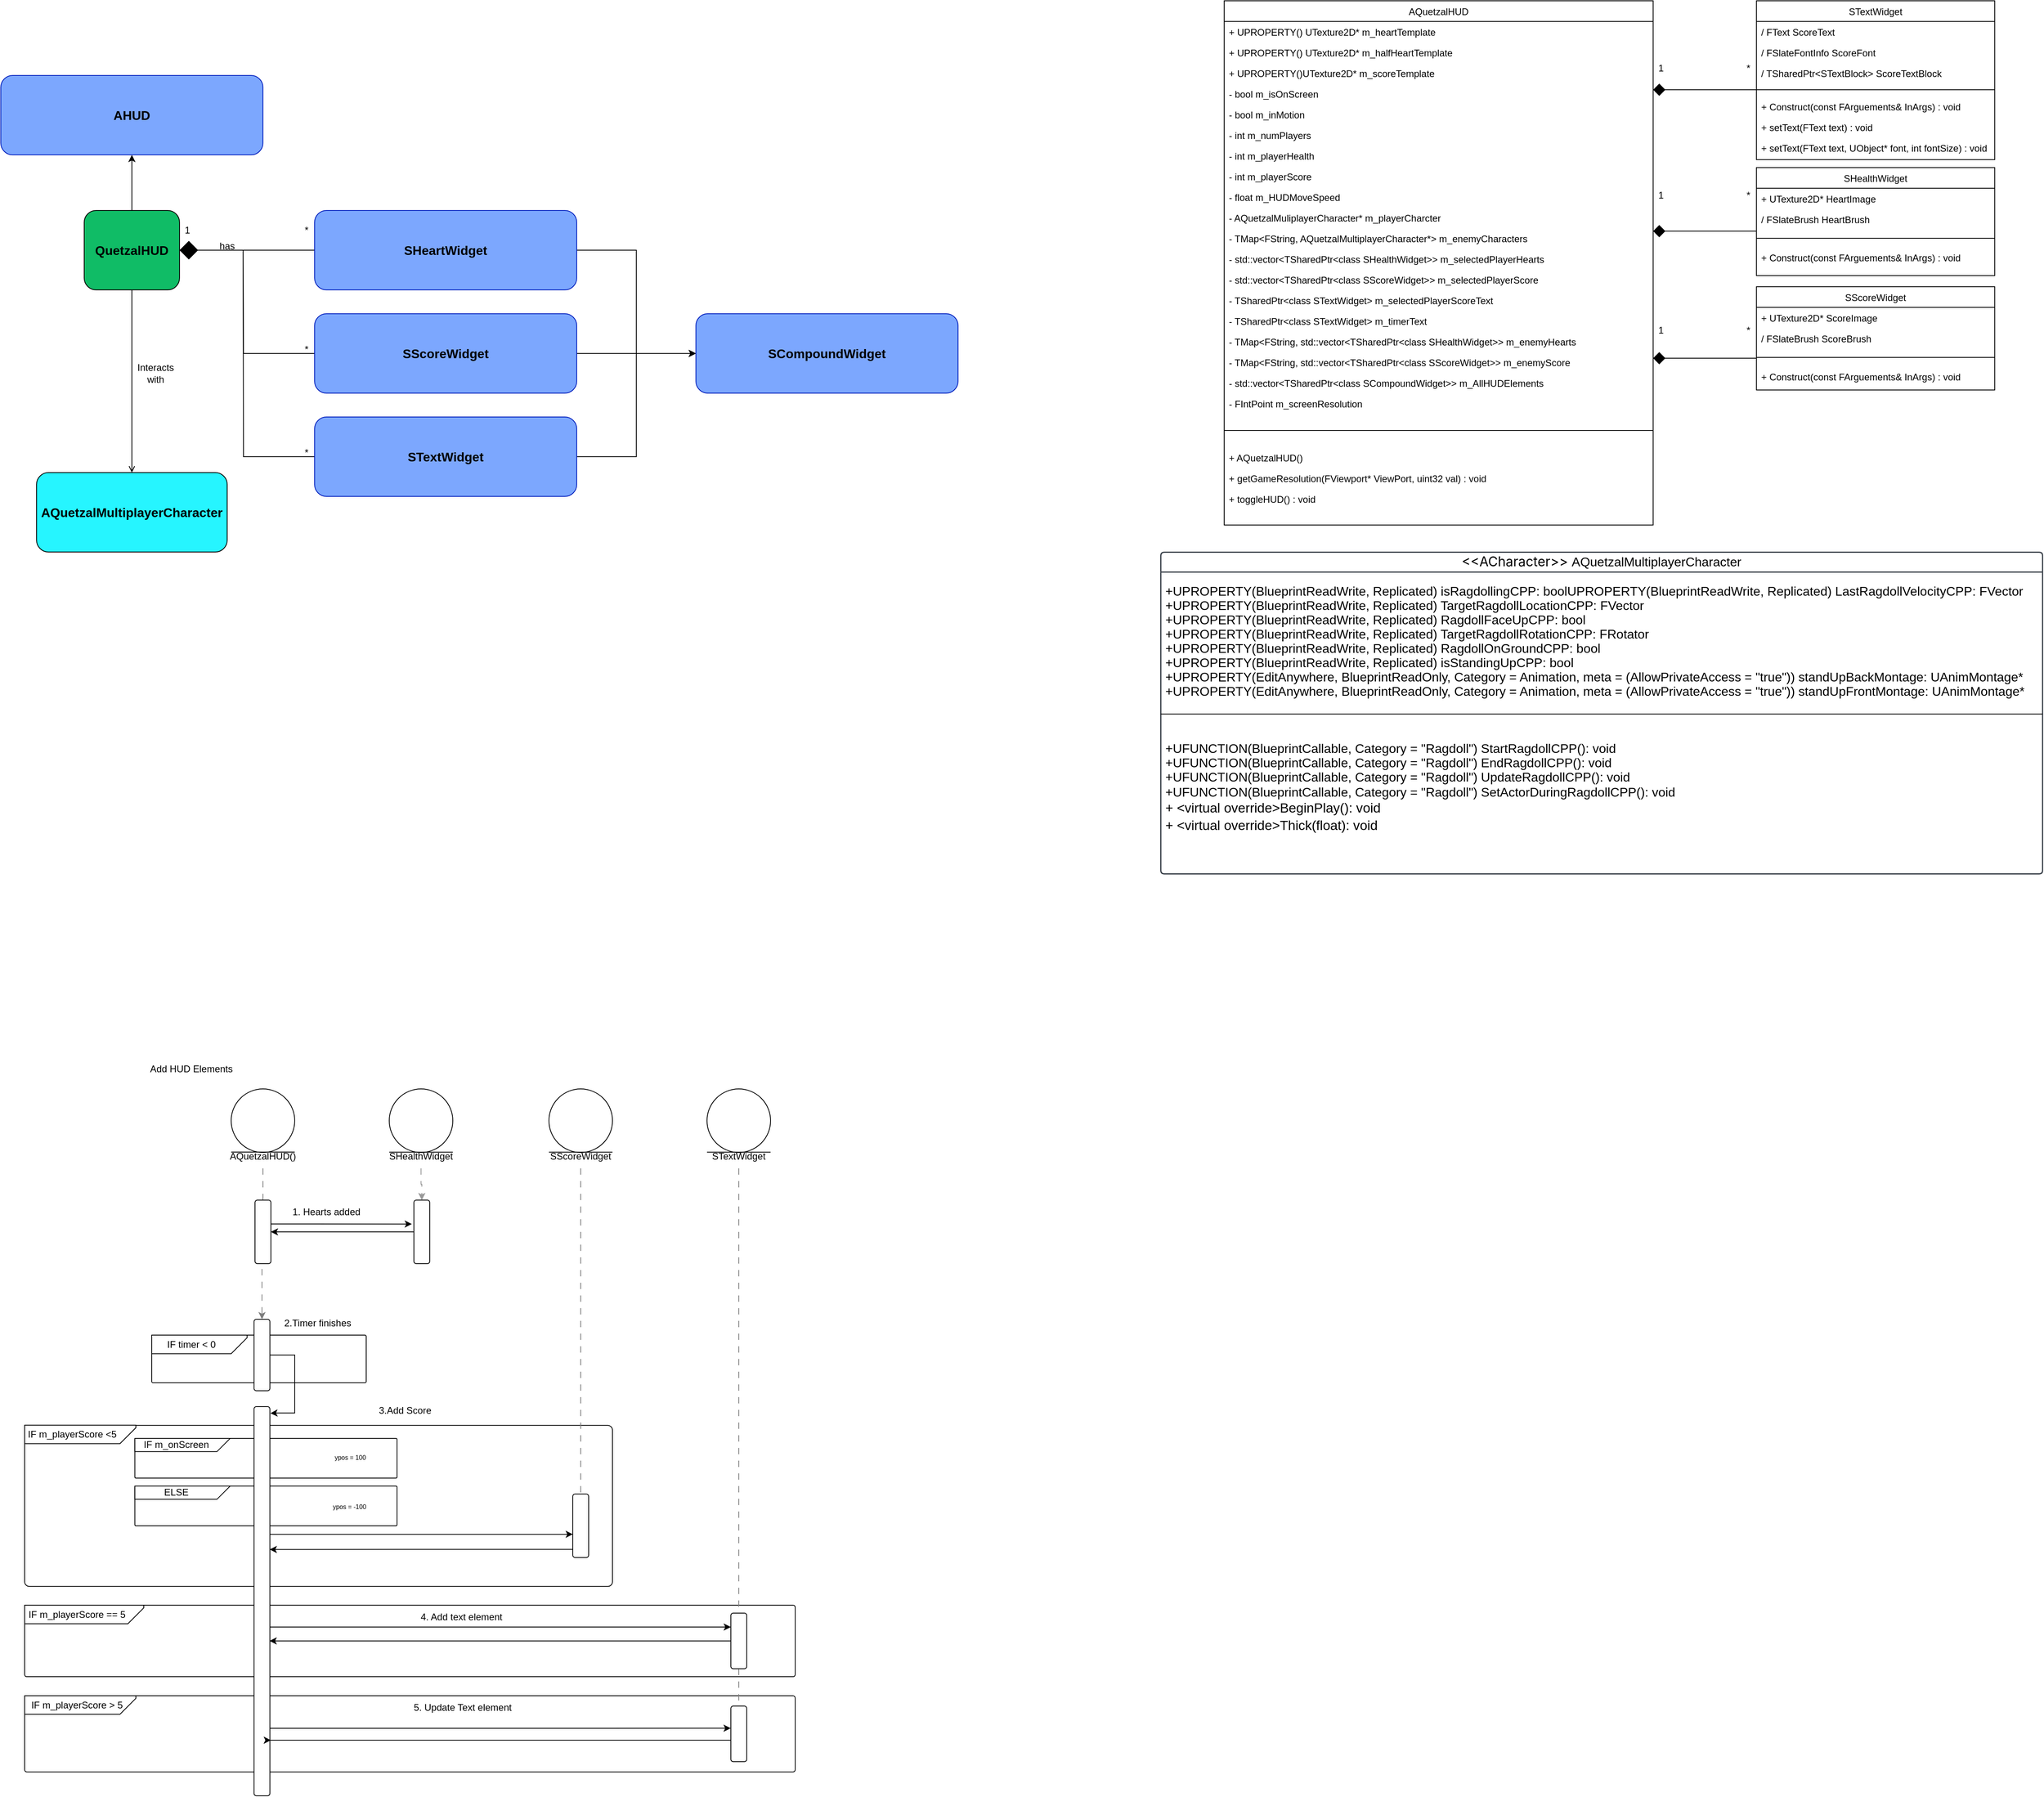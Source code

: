 <mxfile version="26.1.0">
  <diagram id="C5RBs43oDa-KdzZeNtuy" name="Page-1">
    <mxGraphModel dx="5802" dy="2268" grid="1" gridSize="10" guides="1" tooltips="1" connect="1" arrows="1" fold="1" page="1" pageScale="1" pageWidth="827" pageHeight="1169" math="0" shadow="0">
      <root>
        <mxCell id="WIyWlLk6GJQsqaUBKTNV-0" />
        <mxCell id="WIyWlLk6GJQsqaUBKTNV-1" parent="WIyWlLk6GJQsqaUBKTNV-0" />
        <mxCell id="zkfFHV4jXpPFQw0GAbJ--0" value="AQuetzalHUD" style="swimlane;fontStyle=0;align=center;verticalAlign=top;childLayout=stackLayout;horizontal=1;startSize=26;horizontalStack=0;resizeParent=1;resizeLast=0;collapsible=1;marginBottom=0;rounded=0;shadow=0;strokeWidth=1;" parent="WIyWlLk6GJQsqaUBKTNV-1" vertex="1">
          <mxGeometry x="120" y="70" width="540" height="660" as="geometry">
            <mxRectangle x="230" y="140" width="160" height="26" as="alternateBounds" />
          </mxGeometry>
        </mxCell>
        <mxCell id="zkfFHV4jXpPFQw0GAbJ--1" value="+ UPROPERTY() UTexture2D* m_heartTemplate" style="text;align=left;verticalAlign=top;spacingLeft=4;spacingRight=4;overflow=hidden;rotatable=0;points=[[0,0.5],[1,0.5]];portConstraint=eastwest;" parent="zkfFHV4jXpPFQw0GAbJ--0" vertex="1">
          <mxGeometry y="26" width="540" height="26" as="geometry" />
        </mxCell>
        <mxCell id="zkfFHV4jXpPFQw0GAbJ--2" value="+ UPROPERTY() UTexture2D* m_halfHeartTemplate" style="text;align=left;verticalAlign=top;spacingLeft=4;spacingRight=4;overflow=hidden;rotatable=0;points=[[0,0.5],[1,0.5]];portConstraint=eastwest;rounded=0;shadow=0;html=0;" parent="zkfFHV4jXpPFQw0GAbJ--0" vertex="1">
          <mxGeometry y="52" width="540" height="26" as="geometry" />
        </mxCell>
        <mxCell id="NQytYbqc1F1BM135pxSH-2" value="+ UPROPERTY()UTexture2D* m_scoreTemplate" style="text;align=left;verticalAlign=top;spacingLeft=4;spacingRight=4;overflow=hidden;rotatable=0;points=[[0,0.5],[1,0.5]];portConstraint=eastwest;rounded=0;shadow=0;html=0;" parent="zkfFHV4jXpPFQw0GAbJ--0" vertex="1">
          <mxGeometry y="78" width="540" height="26" as="geometry" />
        </mxCell>
        <mxCell id="9slqgegvBducfVjwxznA-0" value="- bool m_isOnScreen" style="text;align=left;verticalAlign=top;spacingLeft=4;spacingRight=4;overflow=hidden;rotatable=0;points=[[0,0.5],[1,0.5]];portConstraint=eastwest;rounded=0;shadow=0;html=0;" parent="zkfFHV4jXpPFQw0GAbJ--0" vertex="1">
          <mxGeometry y="104" width="540" height="26" as="geometry" />
        </mxCell>
        <mxCell id="9slqgegvBducfVjwxznA-1" value="- bool m_inMotion" style="text;align=left;verticalAlign=top;spacingLeft=4;spacingRight=4;overflow=hidden;rotatable=0;points=[[0,0.5],[1,0.5]];portConstraint=eastwest;rounded=0;shadow=0;html=0;" parent="zkfFHV4jXpPFQw0GAbJ--0" vertex="1">
          <mxGeometry y="130" width="540" height="26" as="geometry" />
        </mxCell>
        <mxCell id="NQytYbqc1F1BM135pxSH-4" value="- int m_numPlayers" style="text;align=left;verticalAlign=top;spacingLeft=4;spacingRight=4;overflow=hidden;rotatable=0;points=[[0,0.5],[1,0.5]];portConstraint=eastwest;rounded=0;shadow=0;html=0;" parent="zkfFHV4jXpPFQw0GAbJ--0" vertex="1">
          <mxGeometry y="156" width="540" height="26" as="geometry" />
        </mxCell>
        <mxCell id="NQytYbqc1F1BM135pxSH-5" value="- int m_playerHealth" style="text;align=left;verticalAlign=top;spacingLeft=4;spacingRight=4;overflow=hidden;rotatable=0;points=[[0,0.5],[1,0.5]];portConstraint=eastwest;rounded=0;shadow=0;html=0;" parent="zkfFHV4jXpPFQw0GAbJ--0" vertex="1">
          <mxGeometry y="182" width="540" height="26" as="geometry" />
        </mxCell>
        <mxCell id="9slqgegvBducfVjwxznA-2" value="- int m_playerScore" style="text;align=left;verticalAlign=top;spacingLeft=4;spacingRight=4;overflow=hidden;rotatable=0;points=[[0,0.5],[1,0.5]];portConstraint=eastwest;rounded=0;shadow=0;html=0;" parent="zkfFHV4jXpPFQw0GAbJ--0" vertex="1">
          <mxGeometry y="208" width="540" height="26" as="geometry" />
        </mxCell>
        <mxCell id="NQytYbqc1F1BM135pxSH-6" value="- float m_HUDMoveSpeed" style="text;align=left;verticalAlign=top;spacingLeft=4;spacingRight=4;overflow=hidden;rotatable=0;points=[[0,0.5],[1,0.5]];portConstraint=eastwest;rounded=0;shadow=0;html=0;" parent="zkfFHV4jXpPFQw0GAbJ--0" vertex="1">
          <mxGeometry y="234" width="540" height="26" as="geometry" />
        </mxCell>
        <mxCell id="NQytYbqc1F1BM135pxSH-32" value="- AQuetzalMuliplayerCharacter* m_playerCharcter" style="text;align=left;verticalAlign=top;spacingLeft=4;spacingRight=4;overflow=hidden;rotatable=0;points=[[0,0.5],[1,0.5]];portConstraint=eastwest;rounded=0;shadow=0;html=0;" parent="zkfFHV4jXpPFQw0GAbJ--0" vertex="1">
          <mxGeometry y="260" width="540" height="26" as="geometry" />
        </mxCell>
        <mxCell id="NQytYbqc1F1BM135pxSH-33" value="- TMap&lt;FString, AQuetzalMultiplayerCharacter*&gt; m_enemyCharacters" style="text;align=left;verticalAlign=top;spacingLeft=4;spacingRight=4;overflow=hidden;rotatable=0;points=[[0,0.5],[1,0.5]];portConstraint=eastwest;rounded=0;shadow=0;html=0;" parent="zkfFHV4jXpPFQw0GAbJ--0" vertex="1">
          <mxGeometry y="286" width="540" height="26" as="geometry" />
        </mxCell>
        <mxCell id="NQytYbqc1F1BM135pxSH-7" value="- std::vector&lt;TSharedPtr&lt;class SHealthWidget&gt;&gt; m_selectedPlayerHearts" style="text;align=left;verticalAlign=top;spacingLeft=4;spacingRight=4;overflow=hidden;rotatable=0;points=[[0,0.5],[1,0.5]];portConstraint=eastwest;rounded=0;shadow=0;html=0;" parent="zkfFHV4jXpPFQw0GAbJ--0" vertex="1">
          <mxGeometry y="312" width="540" height="26" as="geometry" />
        </mxCell>
        <mxCell id="NQytYbqc1F1BM135pxSH-8" value="- std::vector&lt;TSharedPtr&lt;class SScoreWidget&gt;&gt; m_selectedPlayerScore" style="text;align=left;verticalAlign=top;spacingLeft=4;spacingRight=4;overflow=hidden;rotatable=0;points=[[0,0.5],[1,0.5]];portConstraint=eastwest;rounded=0;shadow=0;html=0;" parent="zkfFHV4jXpPFQw0GAbJ--0" vertex="1">
          <mxGeometry y="338" width="540" height="26" as="geometry" />
        </mxCell>
        <mxCell id="9slqgegvBducfVjwxznA-3" value="- TSharedPtr&lt;class STextWidget&gt; m_selectedPlayerScoreText" style="text;align=left;verticalAlign=top;spacingLeft=4;spacingRight=4;overflow=hidden;rotatable=0;points=[[0,0.5],[1,0.5]];portConstraint=eastwest;rounded=0;shadow=0;html=0;" parent="zkfFHV4jXpPFQw0GAbJ--0" vertex="1">
          <mxGeometry y="364" width="540" height="26" as="geometry" />
        </mxCell>
        <mxCell id="9slqgegvBducfVjwxznA-4" value="- TSharedPtr&lt;class STextWidget&gt; m_timerText" style="text;align=left;verticalAlign=top;spacingLeft=4;spacingRight=4;overflow=hidden;rotatable=0;points=[[0,0.5],[1,0.5]];portConstraint=eastwest;rounded=0;shadow=0;html=0;" parent="zkfFHV4jXpPFQw0GAbJ--0" vertex="1">
          <mxGeometry y="390" width="540" height="26" as="geometry" />
        </mxCell>
        <mxCell id="NQytYbqc1F1BM135pxSH-9" value="- TMap&lt;FString, std::vector&lt;TSharedPtr&lt;class SHealthWidget&gt;&gt; m_enemyHearts" style="text;align=left;verticalAlign=top;spacingLeft=4;spacingRight=4;overflow=hidden;rotatable=0;points=[[0,0.5],[1,0.5]];portConstraint=eastwest;rounded=0;shadow=0;html=0;" parent="zkfFHV4jXpPFQw0GAbJ--0" vertex="1">
          <mxGeometry y="416" width="540" height="26" as="geometry" />
        </mxCell>
        <mxCell id="NQytYbqc1F1BM135pxSH-10" value="- TMap&lt;FString, std::vector&lt;TSharedPtr&lt;class SScoreWidget&gt;&gt; m_enemyScore" style="text;align=left;verticalAlign=top;spacingLeft=4;spacingRight=4;overflow=hidden;rotatable=0;points=[[0,0.5],[1,0.5]];portConstraint=eastwest;rounded=0;shadow=0;html=0;" parent="zkfFHV4jXpPFQw0GAbJ--0" vertex="1">
          <mxGeometry y="442" width="540" height="26" as="geometry" />
        </mxCell>
        <mxCell id="NQytYbqc1F1BM135pxSH-11" value="- std::vector&lt;TSharedPtr&lt;class SCompoundWidget&gt;&gt; m_AllHUDElements" style="text;align=left;verticalAlign=top;spacingLeft=4;spacingRight=4;overflow=hidden;rotatable=0;points=[[0,0.5],[1,0.5]];portConstraint=eastwest;rounded=0;shadow=0;html=0;" parent="zkfFHV4jXpPFQw0GAbJ--0" vertex="1">
          <mxGeometry y="468" width="540" height="26" as="geometry" />
        </mxCell>
        <mxCell id="NQytYbqc1F1BM135pxSH-12" value="- FIntPoint m_screenResolution" style="text;align=left;verticalAlign=top;spacingLeft=4;spacingRight=4;overflow=hidden;rotatable=0;points=[[0,0.5],[1,0.5]];portConstraint=eastwest;rounded=0;shadow=0;html=0;" parent="zkfFHV4jXpPFQw0GAbJ--0" vertex="1">
          <mxGeometry y="494" width="540" height="26" as="geometry" />
        </mxCell>
        <mxCell id="zkfFHV4jXpPFQw0GAbJ--4" value="" style="line;html=1;strokeWidth=1;align=left;verticalAlign=middle;spacingTop=-1;spacingLeft=3;spacingRight=3;rotatable=0;labelPosition=right;points=[];portConstraint=eastwest;" parent="zkfFHV4jXpPFQw0GAbJ--0" vertex="1">
          <mxGeometry y="520" width="540" height="42" as="geometry" />
        </mxCell>
        <mxCell id="zkfFHV4jXpPFQw0GAbJ--5" value="+ AQuetzalHUD()" style="text;align=left;verticalAlign=top;spacingLeft=4;spacingRight=4;overflow=hidden;rotatable=0;points=[[0,0.5],[1,0.5]];portConstraint=eastwest;" parent="zkfFHV4jXpPFQw0GAbJ--0" vertex="1">
          <mxGeometry y="562" width="540" height="26" as="geometry" />
        </mxCell>
        <mxCell id="NQytYbqc1F1BM135pxSH-13" value="+ getGameResolution(FViewport* ViewPort, uint32 val) : void" style="text;align=left;verticalAlign=top;spacingLeft=4;spacingRight=4;overflow=hidden;rotatable=0;points=[[0,0.5],[1,0.5]];portConstraint=eastwest;" parent="zkfFHV4jXpPFQw0GAbJ--0" vertex="1">
          <mxGeometry y="588" width="540" height="26" as="geometry" />
        </mxCell>
        <mxCell id="NQytYbqc1F1BM135pxSH-30" value="+ toggleHUD() : void" style="text;align=left;verticalAlign=top;spacingLeft=4;spacingRight=4;overflow=hidden;rotatable=0;points=[[0,0.5],[1,0.5]];portConstraint=eastwest;" parent="zkfFHV4jXpPFQw0GAbJ--0" vertex="1">
          <mxGeometry y="614" width="540" height="26" as="geometry" />
        </mxCell>
        <mxCell id="NQytYbqc1F1BM135pxSH-34" value="SHealthWidget" style="swimlane;fontStyle=0;align=center;verticalAlign=top;childLayout=stackLayout;horizontal=1;startSize=26;horizontalStack=0;resizeParent=1;resizeLast=0;collapsible=1;marginBottom=0;rounded=0;shadow=0;strokeWidth=1;" parent="WIyWlLk6GJQsqaUBKTNV-1" vertex="1">
          <mxGeometry x="790" y="280" width="300" height="136" as="geometry">
            <mxRectangle x="230" y="140" width="160" height="26" as="alternateBounds" />
          </mxGeometry>
        </mxCell>
        <mxCell id="NQytYbqc1F1BM135pxSH-53" value="+ UTexture2D* HeartImage" style="text;align=left;verticalAlign=top;spacingLeft=4;spacingRight=4;overflow=hidden;rotatable=0;points=[[0,0.5],[1,0.5]];portConstraint=eastwest;rounded=0;shadow=0;html=0;" parent="NQytYbqc1F1BM135pxSH-34" vertex="1">
          <mxGeometry y="26" width="300" height="26" as="geometry" />
        </mxCell>
        <mxCell id="NQytYbqc1F1BM135pxSH-48" value="/ FSlateBrush HeartBrush" style="text;align=left;verticalAlign=top;spacingLeft=4;spacingRight=4;overflow=hidden;rotatable=0;points=[[0,0.5],[1,0.5]];portConstraint=eastwest;rounded=0;shadow=0;html=0;" parent="NQytYbqc1F1BM135pxSH-34" vertex="1">
          <mxGeometry y="52" width="300" height="26" as="geometry" />
        </mxCell>
        <mxCell id="NQytYbqc1F1BM135pxSH-49" value="" style="line;html=1;strokeWidth=1;align=left;verticalAlign=middle;spacingTop=-1;spacingLeft=3;spacingRight=3;rotatable=0;labelPosition=right;points=[];portConstraint=eastwest;" parent="NQytYbqc1F1BM135pxSH-34" vertex="1">
          <mxGeometry y="78" width="300" height="22" as="geometry" />
        </mxCell>
        <mxCell id="NQytYbqc1F1BM135pxSH-50" value="+ Construct(const FArguements&amp; InArgs) : void" style="text;align=left;verticalAlign=top;spacingLeft=4;spacingRight=4;overflow=hidden;rotatable=0;points=[[0,0.5],[1,0.5]];portConstraint=eastwest;" parent="NQytYbqc1F1BM135pxSH-34" vertex="1">
          <mxGeometry y="100" width="300" height="36" as="geometry" />
        </mxCell>
        <mxCell id="NQytYbqc1F1BM135pxSH-54" value="SScoreWidget" style="swimlane;fontStyle=0;align=center;verticalAlign=top;childLayout=stackLayout;horizontal=1;startSize=26;horizontalStack=0;resizeParent=1;resizeLast=0;collapsible=1;marginBottom=0;rounded=0;shadow=0;strokeWidth=1;" parent="WIyWlLk6GJQsqaUBKTNV-1" vertex="1">
          <mxGeometry x="790" y="430" width="300" height="130" as="geometry">
            <mxRectangle x="230" y="140" width="160" height="26" as="alternateBounds" />
          </mxGeometry>
        </mxCell>
        <mxCell id="NQytYbqc1F1BM135pxSH-55" value="+ UTexture2D* ScoreImage" style="text;align=left;verticalAlign=top;spacingLeft=4;spacingRight=4;overflow=hidden;rotatable=0;points=[[0,0.5],[1,0.5]];portConstraint=eastwest;rounded=0;shadow=0;html=0;" parent="NQytYbqc1F1BM135pxSH-54" vertex="1">
          <mxGeometry y="26" width="300" height="26" as="geometry" />
        </mxCell>
        <mxCell id="NQytYbqc1F1BM135pxSH-56" value="/ FSlateBrush ScoreBrush" style="text;align=left;verticalAlign=top;spacingLeft=4;spacingRight=4;overflow=hidden;rotatable=0;points=[[0,0.5],[1,0.5]];portConstraint=eastwest;rounded=0;shadow=0;html=0;" parent="NQytYbqc1F1BM135pxSH-54" vertex="1">
          <mxGeometry y="52" width="300" height="26" as="geometry" />
        </mxCell>
        <mxCell id="NQytYbqc1F1BM135pxSH-57" value="" style="line;html=1;strokeWidth=1;align=left;verticalAlign=middle;spacingTop=-1;spacingLeft=3;spacingRight=3;rotatable=0;labelPosition=right;points=[];portConstraint=eastwest;" parent="NQytYbqc1F1BM135pxSH-54" vertex="1">
          <mxGeometry y="78" width="300" height="22" as="geometry" />
        </mxCell>
        <mxCell id="NQytYbqc1F1BM135pxSH-59" value="+ Construct(const FArguements&amp; InArgs) : void" style="text;align=left;verticalAlign=top;spacingLeft=4;spacingRight=4;overflow=hidden;rotatable=0;points=[[0,0.5],[1,0.5]];portConstraint=eastwest;" parent="NQytYbqc1F1BM135pxSH-54" vertex="1">
          <mxGeometry y="100" width="300" height="26" as="geometry" />
        </mxCell>
        <mxCell id="9slqgegvBducfVjwxznA-35" value="STextWidget" style="swimlane;fontStyle=0;align=center;verticalAlign=top;childLayout=stackLayout;horizontal=1;startSize=26;horizontalStack=0;resizeParent=1;resizeLast=0;collapsible=1;marginBottom=0;rounded=0;shadow=0;strokeWidth=1;" parent="WIyWlLk6GJQsqaUBKTNV-1" vertex="1">
          <mxGeometry x="790" y="70" width="300" height="200" as="geometry">
            <mxRectangle x="230" y="140" width="160" height="26" as="alternateBounds" />
          </mxGeometry>
        </mxCell>
        <mxCell id="9slqgegvBducfVjwxznA-36" value="/ FText ScoreText" style="text;align=left;verticalAlign=top;spacingLeft=4;spacingRight=4;overflow=hidden;rotatable=0;points=[[0,0.5],[1,0.5]];portConstraint=eastwest;rounded=0;shadow=0;html=0;" parent="9slqgegvBducfVjwxznA-35" vertex="1">
          <mxGeometry y="26" width="300" height="26" as="geometry" />
        </mxCell>
        <mxCell id="9slqgegvBducfVjwxznA-43" value="/ FSlateFontInfo ScoreFont" style="text;align=left;verticalAlign=top;spacingLeft=4;spacingRight=4;overflow=hidden;rotatable=0;points=[[0,0.5],[1,0.5]];portConstraint=eastwest;rounded=0;shadow=0;html=0;" parent="9slqgegvBducfVjwxznA-35" vertex="1">
          <mxGeometry y="52" width="300" height="26" as="geometry" />
        </mxCell>
        <mxCell id="9slqgegvBducfVjwxznA-37" value="/ TSharedPtr&lt;STextBlock&gt; ScoreTextBlock" style="text;align=left;verticalAlign=top;spacingLeft=4;spacingRight=4;overflow=hidden;rotatable=0;points=[[0,0.5],[1,0.5]];portConstraint=eastwest;rounded=0;shadow=0;html=0;" parent="9slqgegvBducfVjwxznA-35" vertex="1">
          <mxGeometry y="78" width="300" height="26" as="geometry" />
        </mxCell>
        <mxCell id="9slqgegvBducfVjwxznA-38" value="" style="line;html=1;strokeWidth=1;align=left;verticalAlign=middle;spacingTop=-1;spacingLeft=3;spacingRight=3;rotatable=0;labelPosition=right;points=[];portConstraint=eastwest;" parent="9slqgegvBducfVjwxznA-35" vertex="1">
          <mxGeometry y="104" width="300" height="16" as="geometry" />
        </mxCell>
        <mxCell id="9slqgegvBducfVjwxznA-40" value="+ Construct(const FArguements&amp; InArgs) : void" style="text;align=left;verticalAlign=top;spacingLeft=4;spacingRight=4;overflow=hidden;rotatable=0;points=[[0,0.5],[1,0.5]];portConstraint=eastwest;" parent="9slqgegvBducfVjwxznA-35" vertex="1">
          <mxGeometry y="120" width="300" height="26" as="geometry" />
        </mxCell>
        <mxCell id="9slqgegvBducfVjwxznA-41" value="+ setText(FText text) : void" style="text;align=left;verticalAlign=top;spacingLeft=4;spacingRight=4;overflow=hidden;rotatable=0;points=[[0,0.5],[1,0.5]];portConstraint=eastwest;" parent="9slqgegvBducfVjwxznA-35" vertex="1">
          <mxGeometry y="146" width="300" height="26" as="geometry" />
        </mxCell>
        <mxCell id="9slqgegvBducfVjwxznA-42" value="+ setText(FText text, UObject* font, int fontSize) : void" style="text;align=left;verticalAlign=top;spacingLeft=4;spacingRight=4;overflow=hidden;rotatable=0;points=[[0,0.5],[1,0.5]];portConstraint=eastwest;" parent="9slqgegvBducfVjwxznA-35" vertex="1">
          <mxGeometry y="172" width="300" height="26" as="geometry" />
        </mxCell>
        <mxCell id="AzUOjzVdByUEBOWUOsrz-5" value="1" style="text;html=1;align=center;verticalAlign=middle;whiteSpace=wrap;rounded=0;" parent="WIyWlLk6GJQsqaUBKTNV-1" vertex="1">
          <mxGeometry x="640" y="140" width="60" height="30" as="geometry" />
        </mxCell>
        <mxCell id="AzUOjzVdByUEBOWUOsrz-6" value="*" style="text;html=1;align=center;verticalAlign=middle;whiteSpace=wrap;rounded=0;" parent="WIyWlLk6GJQsqaUBKTNV-1" vertex="1">
          <mxGeometry x="750" y="140" width="60" height="30" as="geometry" />
        </mxCell>
        <mxCell id="AzUOjzVdByUEBOWUOsrz-7" value="1" style="text;html=1;align=center;verticalAlign=middle;whiteSpace=wrap;rounded=0;" parent="WIyWlLk6GJQsqaUBKTNV-1" vertex="1">
          <mxGeometry x="640" y="300" width="60" height="30" as="geometry" />
        </mxCell>
        <mxCell id="AzUOjzVdByUEBOWUOsrz-8" value="1" style="text;html=1;align=center;verticalAlign=middle;whiteSpace=wrap;rounded=0;" parent="WIyWlLk6GJQsqaUBKTNV-1" vertex="1">
          <mxGeometry x="640" y="470" width="60" height="30" as="geometry" />
        </mxCell>
        <mxCell id="AzUOjzVdByUEBOWUOsrz-9" value="*" style="text;html=1;align=center;verticalAlign=middle;whiteSpace=wrap;rounded=0;" parent="WIyWlLk6GJQsqaUBKTNV-1" vertex="1">
          <mxGeometry x="750" y="300" width="60" height="30" as="geometry" />
        </mxCell>
        <mxCell id="AzUOjzVdByUEBOWUOsrz-10" value="*" style="text;html=1;align=center;verticalAlign=middle;whiteSpace=wrap;rounded=0;" parent="WIyWlLk6GJQsqaUBKTNV-1" vertex="1">
          <mxGeometry x="750" y="470" width="60" height="30" as="geometry" />
        </mxCell>
        <mxCell id="Vw0td4b7-Szt-LNetf35-1" style="edgeStyle=orthogonalEdgeStyle;rounded=0;orthogonalLoop=1;jettySize=auto;html=1;entryX=1;entryY=0.308;entryDx=0;entryDy=0;entryPerimeter=0;strokeWidth=1;jumpSize=6;endSize=13;endArrow=diamond;endFill=1;" parent="WIyWlLk6GJQsqaUBKTNV-1" source="9slqgegvBducfVjwxznA-38" target="9slqgegvBducfVjwxznA-0" edge="1">
          <mxGeometry relative="1" as="geometry" />
        </mxCell>
        <mxCell id="Vw0td4b7-Szt-LNetf35-2" style="edgeStyle=orthogonalEdgeStyle;rounded=0;orthogonalLoop=1;jettySize=auto;html=1;entryX=1;entryY=0.308;entryDx=0;entryDy=0;entryPerimeter=0;strokeWidth=1;jumpSize=6;endSize=13;endArrow=diamond;endFill=1;" parent="WIyWlLk6GJQsqaUBKTNV-1" edge="1">
          <mxGeometry relative="1" as="geometry">
            <mxPoint x="790" y="360" as="sourcePoint" />
            <mxPoint x="660" y="360" as="targetPoint" />
          </mxGeometry>
        </mxCell>
        <mxCell id="Vw0td4b7-Szt-LNetf35-3" style="edgeStyle=orthogonalEdgeStyle;rounded=0;orthogonalLoop=1;jettySize=auto;html=1;entryX=1;entryY=0.308;entryDx=0;entryDy=0;entryPerimeter=0;strokeWidth=1;jumpSize=6;endSize=13;endArrow=diamond;endFill=1;" parent="WIyWlLk6GJQsqaUBKTNV-1" edge="1">
          <mxGeometry relative="1" as="geometry">
            <mxPoint x="790" y="520" as="sourcePoint" />
            <mxPoint x="660" y="520" as="targetPoint" />
          </mxGeometry>
        </mxCell>
        <mxCell id="Vw0td4b7-Szt-LNetf35-4" value="&lt;div style=&quot;display: flex; justify-content: center; text-align: center; align-items: baseline; font-size: 0; line-height: 1.25;margin-top: -2px;&quot;&gt;&lt;span&gt;&lt;span style=&quot;font-size:16.8px;font-family: Inter;&quot;&gt;&amp;lt;&amp;lt;ACharacter&amp;gt;&amp;gt; &lt;/span&gt;&lt;span style=&quot;font-size:16px;&quot;&gt;AQuetzalMultiplayerCharacter&lt;/span&gt;&lt;/span&gt;&lt;/div&gt;" style="swimlane;childLayout=stackLayout;horizontal=1;horizontalStack=0;resizeParent=1;resizeParentMax=0;resizeLast=0;collapsible=0;fontStyle=0;marginBottom=0;swimlaneFillColor=#ffffff;startSize=25;whiteSpace=wrap;overflow=block;blockSpacing=1;html=1;fontSize=13;align=left;spacing=0;strokeColor=#3a414a;strokeOpacity=100;fillOpacity=100;rounded=1;absoluteArcSize=1;arcSize=9;fillColor=#ffffff;strokeWidth=1.5;" parent="WIyWlLk6GJQsqaUBKTNV-1" vertex="1">
          <mxGeometry x="40" y="764" width="1110" height="405" as="geometry" />
        </mxCell>
        <mxCell id="Vw0td4b7-Szt-LNetf35-5" value="&lt;div style=&quot;display: flex; justify-content: flex-start; text-align: left; align-items: baseline; font-size: 0; line-height: 1.25;margin-top: -2px;&quot;&gt;&lt;span&gt;&lt;span style=&quot;font-size:16px;&quot;&gt;+UPROPERTY(BlueprintReadWrite, Replicated) isRagdollingCPP: boolUPROPERTY(BlueprintReadWrite, Replicated) LastRagdollVelocityCPP: FVector&#xa;&lt;/span&gt;&lt;/span&gt;&lt;/div&gt;&lt;div style=&quot;display: flex; justify-content: flex-start; text-align: left; align-items: baseline; font-size: 0; line-height: 1.25;margin-top: -2px;&quot;&gt;&lt;span&gt;&lt;span style=&quot;font-size:16px;&quot;&gt;+UPROPERTY(BlueprintReadWrite, Replicated) TargetRagdollLocationCPP: FVector&#xa;&lt;/span&gt;&lt;/span&gt;&lt;/div&gt;&lt;div style=&quot;display: flex; justify-content: flex-start; text-align: left; align-items: baseline; font-size: 0; line-height: 1.25;margin-top: -2px;&quot;&gt;&lt;span&gt;&lt;span style=&quot;font-size:16px;&quot;&gt;+UPROPERTY(BlueprintReadWrite, Replicated) RagdollFaceUpCPP: bool&#xa;&lt;/span&gt;&lt;/span&gt;&lt;/div&gt;&lt;div style=&quot;display: flex; justify-content: flex-start; text-align: left; align-items: baseline; font-size: 0; line-height: 1.25;margin-top: -2px;&quot;&gt;&lt;span&gt;&lt;span style=&quot;font-size:16px;&quot;&gt;+UPROPERTY(BlueprintReadWrite, Replicated) TargetRagdollRotationCPP: FRotator&#xa;&lt;/span&gt;&lt;/span&gt;&lt;/div&gt;&lt;div style=&quot;display: flex; justify-content: flex-start; text-align: left; align-items: baseline; font-size: 0; line-height: 1.25;margin-top: -2px;&quot;&gt;&lt;span&gt;&lt;span style=&quot;font-size:16px;&quot;&gt;+UPROPERTY(BlueprintReadWrite, Replicated) RagdollOnGroundCPP: bool&#xa;&lt;/span&gt;&lt;/span&gt;&lt;/div&gt;&lt;div style=&quot;display: flex; justify-content: flex-start; text-align: left; align-items: baseline; font-size: 0; line-height: 1.25;margin-top: -2px;&quot;&gt;&lt;span&gt;&lt;span style=&quot;font-size:16px;&quot;&gt;+UPROPERTY(BlueprintReadWrite, Replicated) isStandingUpCPP: bool&#xa;&lt;/span&gt;&lt;/span&gt;&lt;/div&gt;&lt;div style=&quot;display: flex; justify-content: flex-start; text-align: left; align-items: baseline; font-size: 0; line-height: 1.25;margin-top: -2px;&quot;&gt;&lt;span&gt;&lt;span style=&quot;font-size:16px;&quot;&gt;+UPROPERTY(EditAnywhere, BlueprintReadOnly, Category = Animation, meta = (AllowPrivateAccess = &quot;true&quot;)) standUpBackMontage: UAnimMontage*&#xa;&lt;/span&gt;&lt;/span&gt;&lt;/div&gt;&lt;div style=&quot;display: flex; justify-content: flex-start; text-align: left; align-items: baseline; font-size: 0; line-height: 1.25;margin-top: -2px;&quot;&gt;&lt;span&gt;&lt;span style=&quot;font-size:16px;&quot;&gt;+UPROPERTY(EditAnywhere, BlueprintReadOnly, Category = Animation, meta = (AllowPrivateAccess = &quot;true&quot;)) standUpFrontMontage: UAnimMontage*&lt;/span&gt;&lt;/span&gt;&lt;/div&gt;" style="part=1;resizeHeight=0;strokeColor=none;fillColor=none;align=left;verticalAlign=middle;spacingLeft=4;spacingRight=4;rotatable=0;points=[[0,0.5],[1,0.5]];portConstraint=eastwest;swimlaneFillColor=#ffffff;strokeOpacity=100;fillOpacity=100;whiteSpace=wrap;overflow=block;blockSpacing=1;html=1;fontSize=13;" parent="Vw0td4b7-Szt-LNetf35-4" vertex="1">
          <mxGeometry y="25" width="1110" height="175" as="geometry" />
        </mxCell>
        <mxCell id="Vw0td4b7-Szt-LNetf35-6" value="" style="line;strokeWidth=1;fillColor=none;align=left;verticalAlign=middle;spacingTop=-1;spacingLeft=3;spacingRight=3;rotatable=0;labelPosition=right;points=[];portConstraint=eastwest;" parent="Vw0td4b7-Szt-LNetf35-4" vertex="1">
          <mxGeometry y="200" width="1110" height="8" as="geometry" />
        </mxCell>
        <mxCell id="Vw0td4b7-Szt-LNetf35-7" value="&lt;div style=&quot;display: flex; justify-content: flex-start; text-align: left; align-items: baseline; font-size: 0; line-height: 1.25;margin-top: -2px;&quot;&gt;&lt;span&gt;&lt;span style=&quot;font-size:16px;&quot;&gt;+UFUNCTION(BlueprintCallable, Category = &quot;Ragdoll&quot;) StartRagdollCPP(): void&lt;br&gt;&lt;/span&gt;&lt;/span&gt;&lt;/div&gt;&lt;div style=&quot;display: flex; justify-content: flex-start; text-align: left; align-items: baseline; font-size: 0; line-height: 1.25;margin-top: -2px;&quot;&gt;&lt;span&gt;&lt;span style=&quot;font-size:16px;&quot;&gt;+UFUNCTION(BlueprintCallable, Category = &quot;Ragdoll&quot;) EndRagdollCPP(): void&lt;br&gt;&lt;/span&gt;&lt;/span&gt;&lt;/div&gt;&lt;div style=&quot;display: flex; justify-content: flex-start; text-align: left; align-items: baseline; font-size: 0; line-height: 1.25;margin-top: -2px;&quot;&gt;&lt;span&gt;&lt;span style=&quot;font-size:16px;&quot;&gt;+UFUNCTION(BlueprintCallable, Category = &quot;Ragdoll&quot;) UpdateRagdollCPP(): void&lt;br&gt;&lt;/span&gt;&lt;/span&gt;&lt;/div&gt;&lt;div style=&quot;display: flex; justify-content: flex-start; text-align: left; align-items: baseline; font-size: 0; line-height: 1.25;margin-top: -2px;&quot;&gt;&lt;span&gt;&lt;span style=&quot;font-size:16px;&quot;&gt;+UFUNCTION(BlueprintCallable, Category = &quot;Ragdoll&quot;) SetActorDuringRagdollCPP(): void&lt;/span&gt;&lt;span style=&quot;font-size:16.8px;font-family: Inter;&quot;&gt;&lt;br&gt;&lt;/span&gt;&lt;font face=&quot;Helvetica&quot;&gt;&lt;span style=&quot;font-size: 16.8px;&quot;&gt;+ &amp;lt;virtual override&amp;gt;BeginPlay(): void&lt;br&gt;+ &amp;lt;virtual override&amp;gt;Thick(float): void&lt;/span&gt;&lt;/font&gt;&lt;span style=&quot;font-size:16.8px;font-family: Inter;&quot;&gt;&lt;br&gt;&lt;br&gt;&lt;/span&gt;&lt;/span&gt;&lt;/div&gt;&lt;p align=&quot;left&quot; style=&quot;display: flex; justify-content: center; align-items: baseline; font-size: 0px; line-height: 1.25; margin-top: -2px;&quot;&gt;&lt;span&gt;&lt;br&gt;&lt;/span&gt;&lt;/p&gt;" style="part=1;resizeHeight=0;strokeColor=none;fillColor=none;align=left;verticalAlign=middle;spacingLeft=4;spacingRight=4;rotatable=0;points=[[0,0.5],[1,0.5]];portConstraint=eastwest;swimlaneFillColor=#ffffff;strokeOpacity=100;fillOpacity=100;whiteSpace=wrap;overflow=block;blockSpacing=1;html=1;fontSize=13;" parent="Vw0td4b7-Szt-LNetf35-4" vertex="1">
          <mxGeometry y="208" width="1110" height="197" as="geometry" />
        </mxCell>
        <mxCell id="Vw0td4b7-Szt-LNetf35-8" style="edgeStyle=orthogonalEdgeStyle;rounded=0;orthogonalLoop=1;jettySize=auto;html=1;entryX=0.5;entryY=0;entryDx=0;entryDy=0;endArrow=open;startFill=0;endFill=0;" parent="WIyWlLk6GJQsqaUBKTNV-1" source="Vw0td4b7-Szt-LNetf35-10" target="Vw0td4b7-Szt-LNetf35-26" edge="1">
          <mxGeometry relative="1" as="geometry" />
        </mxCell>
        <mxCell id="Vw0td4b7-Szt-LNetf35-9" style="edgeStyle=orthogonalEdgeStyle;rounded=0;orthogonalLoop=1;jettySize=auto;html=1;entryX=0.5;entryY=1;entryDx=0;entryDy=0;" parent="WIyWlLk6GJQsqaUBKTNV-1" source="Vw0td4b7-Szt-LNetf35-10" target="Vw0td4b7-Szt-LNetf35-28" edge="1">
          <mxGeometry relative="1" as="geometry" />
        </mxCell>
        <mxCell id="Vw0td4b7-Szt-LNetf35-10" value="&lt;font style=&quot;font-size: 16px;&quot;&gt;&lt;b style=&quot;&quot;&gt;QuetzalHUD&lt;/b&gt;&lt;/font&gt;" style="rounded=1;whiteSpace=wrap;html=1;fillColor=light-dark(#10bc66, #00953e);" parent="WIyWlLk6GJQsqaUBKTNV-1" vertex="1">
          <mxGeometry x="-1315" y="334" width="120" height="100" as="geometry" />
        </mxCell>
        <mxCell id="Vw0td4b7-Szt-LNetf35-11" style="edgeStyle=orthogonalEdgeStyle;rounded=0;orthogonalLoop=1;jettySize=auto;html=1;endArrow=diamond;endFill=1;endSize=21;" parent="WIyWlLk6GJQsqaUBKTNV-1" source="Vw0td4b7-Szt-LNetf35-13" target="Vw0td4b7-Szt-LNetf35-10" edge="1">
          <mxGeometry relative="1" as="geometry" />
        </mxCell>
        <mxCell id="Vw0td4b7-Szt-LNetf35-12" style="edgeStyle=orthogonalEdgeStyle;rounded=0;orthogonalLoop=1;jettySize=auto;html=1;entryX=0;entryY=0.5;entryDx=0;entryDy=0;" parent="WIyWlLk6GJQsqaUBKTNV-1" source="Vw0td4b7-Szt-LNetf35-13" target="Vw0td4b7-Szt-LNetf35-25" edge="1">
          <mxGeometry relative="1" as="geometry" />
        </mxCell>
        <mxCell id="Vw0td4b7-Szt-LNetf35-13" value="&lt;font style=&quot;font-size: 16px;&quot; color=&quot;#000000&quot;&gt;&lt;b style=&quot;&quot;&gt;SHeartWidget&lt;/b&gt;&lt;/font&gt;" style="rounded=1;whiteSpace=wrap;html=1;fillColor=light-dark(#7ca7fe, #6db2ff);fontColor=#ffffff;strokeColor=#001DBC;" parent="WIyWlLk6GJQsqaUBKTNV-1" vertex="1">
          <mxGeometry x="-1025" y="334" width="330" height="100" as="geometry" />
        </mxCell>
        <mxCell id="Vw0td4b7-Szt-LNetf35-14" style="edgeStyle=orthogonalEdgeStyle;rounded=0;orthogonalLoop=1;jettySize=auto;html=1;endArrow=none;startFill=0;" parent="WIyWlLk6GJQsqaUBKTNV-1" source="Vw0td4b7-Szt-LNetf35-16" edge="1">
          <mxGeometry relative="1" as="geometry">
            <mxPoint x="-1115" y="384" as="targetPoint" />
          </mxGeometry>
        </mxCell>
        <mxCell id="Vw0td4b7-Szt-LNetf35-15" style="edgeStyle=orthogonalEdgeStyle;rounded=0;orthogonalLoop=1;jettySize=auto;html=1;entryX=0;entryY=0.5;entryDx=0;entryDy=0;" parent="WIyWlLk6GJQsqaUBKTNV-1" source="Vw0td4b7-Szt-LNetf35-16" target="Vw0td4b7-Szt-LNetf35-25" edge="1">
          <mxGeometry relative="1" as="geometry" />
        </mxCell>
        <mxCell id="Vw0td4b7-Szt-LNetf35-16" value="&lt;b style=&quot;color: rgb(0, 0, 0);&quot;&gt;&lt;font style=&quot;font-size: 16px;&quot;&gt;SScoreWidget&lt;/font&gt;&lt;/b&gt;" style="rounded=1;whiteSpace=wrap;html=1;fillColor=light-dark(#7ca7fe, #6db2ff);fontColor=#ffffff;strokeColor=#001DBC;" parent="WIyWlLk6GJQsqaUBKTNV-1" vertex="1">
          <mxGeometry x="-1025" y="464" width="330" height="100" as="geometry" />
        </mxCell>
        <mxCell id="Vw0td4b7-Szt-LNetf35-17" style="edgeStyle=orthogonalEdgeStyle;rounded=0;orthogonalLoop=1;jettySize=auto;html=1;endArrow=none;startFill=0;" parent="WIyWlLk6GJQsqaUBKTNV-1" source="Vw0td4b7-Szt-LNetf35-19" edge="1">
          <mxGeometry relative="1" as="geometry">
            <mxPoint x="-1115" y="384" as="targetPoint" />
          </mxGeometry>
        </mxCell>
        <mxCell id="Vw0td4b7-Szt-LNetf35-18" style="edgeStyle=orthogonalEdgeStyle;rounded=0;orthogonalLoop=1;jettySize=auto;html=1;entryX=0;entryY=0.5;entryDx=0;entryDy=0;" parent="WIyWlLk6GJQsqaUBKTNV-1" source="Vw0td4b7-Szt-LNetf35-19" target="Vw0td4b7-Szt-LNetf35-25" edge="1">
          <mxGeometry relative="1" as="geometry" />
        </mxCell>
        <mxCell id="Vw0td4b7-Szt-LNetf35-19" value="&lt;b style=&quot;color: rgb(0, 0, 0);&quot;&gt;&lt;font style=&quot;font-size: 16px;&quot;&gt;STextWidget&lt;/font&gt;&lt;/b&gt;" style="rounded=1;whiteSpace=wrap;html=1;fillColor=light-dark(#7ca7fe, #6db2ff);fontColor=#ffffff;strokeColor=#001DBC;" parent="WIyWlLk6GJQsqaUBKTNV-1" vertex="1">
          <mxGeometry x="-1025" y="594" width="330" height="100" as="geometry" />
        </mxCell>
        <mxCell id="Vw0td4b7-Szt-LNetf35-20" value="has" style="text;html=1;align=center;verticalAlign=middle;whiteSpace=wrap;rounded=0;" parent="WIyWlLk6GJQsqaUBKTNV-1" vertex="1">
          <mxGeometry x="-1165" y="364" width="60" height="30" as="geometry" />
        </mxCell>
        <mxCell id="Vw0td4b7-Szt-LNetf35-21" value="1" style="text;html=1;align=center;verticalAlign=middle;whiteSpace=wrap;rounded=0;" parent="WIyWlLk6GJQsqaUBKTNV-1" vertex="1">
          <mxGeometry x="-1215" y="344" width="60" height="30" as="geometry" />
        </mxCell>
        <mxCell id="Vw0td4b7-Szt-LNetf35-22" value="*" style="text;html=1;align=center;verticalAlign=middle;whiteSpace=wrap;rounded=0;" parent="WIyWlLk6GJQsqaUBKTNV-1" vertex="1">
          <mxGeometry x="-1065" y="344" width="60" height="30" as="geometry" />
        </mxCell>
        <mxCell id="Vw0td4b7-Szt-LNetf35-23" value="*" style="text;html=1;align=center;verticalAlign=middle;whiteSpace=wrap;rounded=0;" parent="WIyWlLk6GJQsqaUBKTNV-1" vertex="1">
          <mxGeometry x="-1065" y="494" width="60" height="30" as="geometry" />
        </mxCell>
        <mxCell id="Vw0td4b7-Szt-LNetf35-24" value="*" style="text;html=1;align=center;verticalAlign=middle;whiteSpace=wrap;rounded=0;" parent="WIyWlLk6GJQsqaUBKTNV-1" vertex="1">
          <mxGeometry x="-1065" y="624" width="60" height="30" as="geometry" />
        </mxCell>
        <mxCell id="Vw0td4b7-Szt-LNetf35-25" value="&lt;b style=&quot;color: rgb(0, 0, 0);&quot;&gt;&lt;font style=&quot;font-size: 16px;&quot;&gt;SCompoundWidget&lt;/font&gt;&lt;/b&gt;" style="rounded=1;whiteSpace=wrap;html=1;fillColor=light-dark(#7ca7fe, #6db2ff);fontColor=#ffffff;strokeColor=#001DBC;" parent="WIyWlLk6GJQsqaUBKTNV-1" vertex="1">
          <mxGeometry x="-545" y="464" width="330" height="100" as="geometry" />
        </mxCell>
        <mxCell id="Vw0td4b7-Szt-LNetf35-26" value="&lt;span style=&quot;font-size: 16px;&quot;&gt;&lt;b&gt;AQuetzalMultiplayerCharacter&lt;/b&gt;&lt;/span&gt;" style="rounded=1;whiteSpace=wrap;html=1;fillColor=light-dark(#26F5FF,#00953E);" parent="WIyWlLk6GJQsqaUBKTNV-1" vertex="1">
          <mxGeometry x="-1375" y="664" width="240" height="100" as="geometry" />
        </mxCell>
        <mxCell id="Vw0td4b7-Szt-LNetf35-27" value="Interacts with" style="text;html=1;align=center;verticalAlign=middle;whiteSpace=wrap;rounded=0;" parent="WIyWlLk6GJQsqaUBKTNV-1" vertex="1">
          <mxGeometry x="-1255" y="524" width="60" height="30" as="geometry" />
        </mxCell>
        <mxCell id="Vw0td4b7-Szt-LNetf35-28" value="&lt;b style=&quot;color: rgb(0, 0, 0);&quot;&gt;&lt;font style=&quot;font-size: 16px;&quot;&gt;AHUD&lt;/font&gt;&lt;/b&gt;" style="rounded=1;whiteSpace=wrap;html=1;fillColor=light-dark(#7ca7fe, #6db2ff);fontColor=#ffffff;strokeColor=#001DBC;" parent="WIyWlLk6GJQsqaUBKTNV-1" vertex="1">
          <mxGeometry x="-1420" y="164" width="330" height="100" as="geometry" />
        </mxCell>
        <mxCell id="Vw0td4b7-Szt-LNetf35-138" style="edgeStyle=orthogonalEdgeStyle;rounded=0;orthogonalLoop=1;jettySize=auto;html=1;" parent="WIyWlLk6GJQsqaUBKTNV-1" edge="1">
          <mxGeometry relative="1" as="geometry">
            <mxPoint x="-141.727" y="2254.443" as="targetPoint" />
            <Array as="points">
              <mxPoint x="-117.173" y="2213.609" />
              <mxPoint x="-117.173" y="2254.443" />
              <mxPoint x="-141.727" y="2254.443" />
            </Array>
          </mxGeometry>
        </mxCell>
        <mxCell id="Vw0td4b7-Szt-LNetf35-29" value="" style="rounded=1;whiteSpace=wrap;html=1;arcSize=3;" parent="WIyWlLk6GJQsqaUBKTNV-1" vertex="1">
          <mxGeometry x="-1390" y="2204" width="970" height="96" as="geometry" />
        </mxCell>
        <mxCell id="Vw0td4b7-Szt-LNetf35-30" value="" style="rounded=1;whiteSpace=wrap;html=1;arcSize=3;" parent="WIyWlLk6GJQsqaUBKTNV-1" vertex="1">
          <mxGeometry x="-1390" y="2090" width="970" height="90" as="geometry" />
        </mxCell>
        <mxCell id="Vw0td4b7-Szt-LNetf35-31" value="" style="rounded=1;whiteSpace=wrap;html=1;arcSize=3;" parent="WIyWlLk6GJQsqaUBKTNV-1" vertex="1">
          <mxGeometry x="-1390" y="1863.58" width="740" height="202.84" as="geometry" />
        </mxCell>
        <mxCell id="Vw0td4b7-Szt-LNetf35-32" value="" style="rounded=1;whiteSpace=wrap;html=1;arcSize=3;" parent="WIyWlLk6GJQsqaUBKTNV-1" vertex="1">
          <mxGeometry x="-1251.25" y="1880" width="330" height="50" as="geometry" />
        </mxCell>
        <mxCell id="Vw0td4b7-Szt-LNetf35-34" value="" style="rounded=1;whiteSpace=wrap;html=1;arcSize=3;" parent="WIyWlLk6GJQsqaUBKTNV-1" vertex="1">
          <mxGeometry x="-1251.25" y="1940" width="330" height="50" as="geometry" />
        </mxCell>
        <mxCell id="Vw0td4b7-Szt-LNetf35-35" value="" style="verticalLabelPosition=bottom;verticalAlign=top;html=1;shape=card;whiteSpace=wrap;size=20;arcSize=12;rotation=-180;rounded=0;" parent="WIyWlLk6GJQsqaUBKTNV-1" vertex="1">
          <mxGeometry x="-1251.25" y="1940" width="120" height="16.667" as="geometry" />
        </mxCell>
        <mxCell id="Vw0td4b7-Szt-LNetf35-36" value="ELSE" style="text;html=1;align=center;verticalAlign=middle;whiteSpace=wrap;rounded=0;" parent="WIyWlLk6GJQsqaUBKTNV-1" vertex="1">
          <mxGeometry x="-1258.75" y="1940" width="120" height="16.667" as="geometry" />
        </mxCell>
        <mxCell id="Vw0td4b7-Szt-LNetf35-37" value="&lt;span style=&quot;font-size: 8px;&quot;&gt;ypos = -100&lt;br&gt;&lt;/span&gt;" style="text;html=1;align=center;verticalAlign=middle;whiteSpace=wrap;rounded=0;" parent="WIyWlLk6GJQsqaUBKTNV-1" vertex="1">
          <mxGeometry x="-1041.25" y="1950" width="120" height="30" as="geometry" />
        </mxCell>
        <mxCell id="Vw0td4b7-Szt-LNetf35-38" value="" style="rounded=1;whiteSpace=wrap;html=1;" parent="WIyWlLk6GJQsqaUBKTNV-1" vertex="1">
          <mxGeometry x="-1101.25" y="1840" width="20" height="490" as="geometry" />
        </mxCell>
        <mxCell id="Vw0td4b7-Szt-LNetf35-39" value="&lt;div&gt;4. Add text element&lt;/div&gt;" style="text;html=1;align=center;verticalAlign=middle;whiteSpace=wrap;rounded=0;" parent="WIyWlLk6GJQsqaUBKTNV-1" vertex="1">
          <mxGeometry x="-900" y="2090" width="120" height="30" as="geometry" />
        </mxCell>
        <mxCell id="Vw0td4b7-Szt-LNetf35-40" value="5. Update Text element" style="text;html=1;align=center;verticalAlign=middle;whiteSpace=wrap;rounded=0;" parent="WIyWlLk6GJQsqaUBKTNV-1" vertex="1">
          <mxGeometry x="-921.25" y="2204" width="164.76" height="30" as="geometry" />
        </mxCell>
        <mxCell id="Vw0td4b7-Szt-LNetf35-41" value="" style="rounded=1;whiteSpace=wrap;html=1;arcSize=3;" parent="WIyWlLk6GJQsqaUBKTNV-1" vertex="1">
          <mxGeometry x="-1230" y="1750" width="270" height="60" as="geometry" />
        </mxCell>
        <mxCell id="Vw0td4b7-Szt-LNetf35-104" value="" style="ellipse;whiteSpace=wrap;html=1;aspect=fixed;" parent="WIyWlLk6GJQsqaUBKTNV-1" vertex="1">
          <mxGeometry x="-1130" y="1440" width="80" height="80" as="geometry" />
        </mxCell>
        <mxCell id="Vw0td4b7-Szt-LNetf35-105" value="" style="endArrow=none;html=1;rounded=0;" parent="WIyWlLk6GJQsqaUBKTNV-1" edge="1">
          <mxGeometry width="50" height="50" relative="1" as="geometry">
            <mxPoint x="-1130" y="1519.5" as="sourcePoint" />
            <mxPoint x="-1050" y="1519.5" as="targetPoint" />
          </mxGeometry>
        </mxCell>
        <mxCell id="Vw0td4b7-Szt-LNetf35-106" style="edgeStyle=orthogonalEdgeStyle;rounded=0;orthogonalLoop=1;jettySize=auto;html=1;dashed=1;strokeColor=light-dark(#7d7d7d, #ededed);dashPattern=8 8;" parent="WIyWlLk6GJQsqaUBKTNV-1" source="Vw0td4b7-Szt-LNetf35-107" target="Vw0td4b7-Szt-LNetf35-126" edge="1">
          <mxGeometry relative="1" as="geometry" />
        </mxCell>
        <mxCell id="Vw0td4b7-Szt-LNetf35-107" value="AQuetzalHUD()" style="text;html=1;align=center;verticalAlign=middle;whiteSpace=wrap;rounded=0;" parent="WIyWlLk6GJQsqaUBKTNV-1" vertex="1">
          <mxGeometry x="-1120" y="1510" width="60" height="30" as="geometry" />
        </mxCell>
        <mxCell id="Vw0td4b7-Szt-LNetf35-108" value="" style="rounded=1;whiteSpace=wrap;html=1;" parent="WIyWlLk6GJQsqaUBKTNV-1" vertex="1">
          <mxGeometry x="-1100" y="1580" width="20" height="80" as="geometry" />
        </mxCell>
        <mxCell id="Vw0td4b7-Szt-LNetf35-109" value="" style="group" parent="WIyWlLk6GJQsqaUBKTNV-1" vertex="1" connectable="0">
          <mxGeometry x="-709" y="1440" width="80" height="100" as="geometry" />
        </mxCell>
        <mxCell id="Vw0td4b7-Szt-LNetf35-110" value="" style="ellipse;whiteSpace=wrap;html=1;aspect=fixed;" parent="Vw0td4b7-Szt-LNetf35-109" vertex="1">
          <mxGeometry x="-21" width="80" height="80" as="geometry" />
        </mxCell>
        <mxCell id="Vw0td4b7-Szt-LNetf35-111" value="SScoreWidget" style="text;html=1;align=center;verticalAlign=middle;whiteSpace=wrap;rounded=0;" parent="Vw0td4b7-Szt-LNetf35-109" vertex="1">
          <mxGeometry x="-11" y="70" width="60" height="30" as="geometry" />
        </mxCell>
        <mxCell id="Vw0td4b7-Szt-LNetf35-112" value="" style="endArrow=none;html=1;rounded=0;" parent="Vw0td4b7-Szt-LNetf35-109" edge="1">
          <mxGeometry width="50" height="50" relative="1" as="geometry">
            <mxPoint x="-21" y="79.58" as="sourcePoint" />
            <mxPoint x="59" y="79.58" as="targetPoint" />
          </mxGeometry>
        </mxCell>
        <mxCell id="Vw0td4b7-Szt-LNetf35-113" value="" style="group" parent="WIyWlLk6GJQsqaUBKTNV-1" vertex="1" connectable="0">
          <mxGeometry x="-931" y="1440" width="80" height="100" as="geometry" />
        </mxCell>
        <mxCell id="Vw0td4b7-Szt-LNetf35-114" value="" style="ellipse;whiteSpace=wrap;html=1;aspect=fixed;" parent="Vw0td4b7-Szt-LNetf35-113" vertex="1">
          <mxGeometry width="80" height="80" as="geometry" />
        </mxCell>
        <mxCell id="Vw0td4b7-Szt-LNetf35-115" value="SHealthWidget" style="text;html=1;align=center;verticalAlign=middle;whiteSpace=wrap;rounded=0;" parent="Vw0td4b7-Szt-LNetf35-113" vertex="1">
          <mxGeometry x="10" y="70" width="60" height="30" as="geometry" />
        </mxCell>
        <mxCell id="Vw0td4b7-Szt-LNetf35-116" value="" style="endArrow=none;html=1;rounded=0;" parent="Vw0td4b7-Szt-LNetf35-113" edge="1">
          <mxGeometry width="50" height="50" relative="1" as="geometry">
            <mxPoint y="79.58" as="sourcePoint" />
            <mxPoint x="80" y="79.58" as="targetPoint" />
          </mxGeometry>
        </mxCell>
        <mxCell id="Vw0td4b7-Szt-LNetf35-117" style="edgeStyle=orthogonalEdgeStyle;rounded=0;orthogonalLoop=1;jettySize=auto;html=1;endArrow=none;startFill=0;dashed=1;dashPattern=8 8;strokeColor=#7F7F7F;entryX=0.5;entryY=0;entryDx=0;entryDy=0;" parent="WIyWlLk6GJQsqaUBKTNV-1" source="Vw0td4b7-Szt-LNetf35-111" target="Vw0td4b7-Szt-LNetf35-129" edge="1">
          <mxGeometry relative="1" as="geometry">
            <mxPoint x="-701" y="1580" as="targetPoint" />
          </mxGeometry>
        </mxCell>
        <mxCell id="Vw0td4b7-Szt-LNetf35-118" style="edgeStyle=orthogonalEdgeStyle;rounded=0;orthogonalLoop=1;jettySize=auto;html=1;entryX=0.5;entryY=0;entryDx=0;entryDy=0;dashed=1;dashPattern=8 8;strokeColor=#989898;" parent="WIyWlLk6GJQsqaUBKTNV-1" source="Vw0td4b7-Szt-LNetf35-115" target="Vw0td4b7-Szt-LNetf35-128" edge="1">
          <mxGeometry relative="1" as="geometry" />
        </mxCell>
        <mxCell id="Vw0td4b7-Szt-LNetf35-119" value="" style="group" parent="WIyWlLk6GJQsqaUBKTNV-1" vertex="1" connectable="0">
          <mxGeometry x="-510" y="1440" width="80" height="100" as="geometry" />
        </mxCell>
        <mxCell id="Vw0td4b7-Szt-LNetf35-120" value="" style="ellipse;whiteSpace=wrap;html=1;aspect=fixed;" parent="Vw0td4b7-Szt-LNetf35-119" vertex="1">
          <mxGeometry x="-21" width="80" height="80" as="geometry" />
        </mxCell>
        <mxCell id="Vw0td4b7-Szt-LNetf35-121" value="STextWidget" style="text;html=1;align=center;verticalAlign=middle;whiteSpace=wrap;rounded=0;" parent="Vw0td4b7-Szt-LNetf35-119" vertex="1">
          <mxGeometry x="-11" y="70" width="60" height="30" as="geometry" />
        </mxCell>
        <mxCell id="Vw0td4b7-Szt-LNetf35-122" value="" style="endArrow=none;html=1;rounded=0;" parent="Vw0td4b7-Szt-LNetf35-119" edge="1">
          <mxGeometry width="50" height="50" relative="1" as="geometry">
            <mxPoint x="-21" y="79.58" as="sourcePoint" />
            <mxPoint x="59" y="79.58" as="targetPoint" />
          </mxGeometry>
        </mxCell>
        <mxCell id="Vw0td4b7-Szt-LNetf35-123" style="edgeStyle=orthogonalEdgeStyle;rounded=0;orthogonalLoop=1;jettySize=auto;html=1;endArrow=none;startFill=0;dashed=1;dashPattern=8 8;strokeColor=#7F7F7F;entryX=0.5;entryY=0;entryDx=0;entryDy=0;" parent="WIyWlLk6GJQsqaUBKTNV-1" source="Vw0td4b7-Szt-LNetf35-132" target="Vw0td4b7-Szt-LNetf35-124" edge="1">
          <mxGeometry relative="1" as="geometry">
            <mxPoint x="-517" y="1770" as="targetPoint" />
          </mxGeometry>
        </mxCell>
        <mxCell id="Vw0td4b7-Szt-LNetf35-124" value="" style="rounded=1;whiteSpace=wrap;html=1;" parent="WIyWlLk6GJQsqaUBKTNV-1" vertex="1">
          <mxGeometry x="-501" y="2217" width="20" height="70" as="geometry" />
        </mxCell>
        <mxCell id="Vw0td4b7-Szt-LNetf35-125" style="edgeStyle=orthogonalEdgeStyle;rounded=0;orthogonalLoop=1;jettySize=auto;html=1;entryX=1.031;entryY=0.017;entryDx=0;entryDy=0;entryPerimeter=0;" parent="WIyWlLk6GJQsqaUBKTNV-1" source="Vw0td4b7-Szt-LNetf35-126" target="Vw0td4b7-Szt-LNetf35-38" edge="1">
          <mxGeometry relative="1" as="geometry">
            <mxPoint x="-1080" y="1910" as="targetPoint" />
            <Array as="points">
              <mxPoint x="-1050" y="1775" />
              <mxPoint x="-1050" y="1848" />
              <mxPoint x="-1070" y="1848" />
            </Array>
          </mxGeometry>
        </mxCell>
        <mxCell id="Vw0td4b7-Szt-LNetf35-126" value="" style="rounded=1;whiteSpace=wrap;html=1;" parent="WIyWlLk6GJQsqaUBKTNV-1" vertex="1">
          <mxGeometry x="-1101.25" y="1730" width="20" height="90" as="geometry" />
        </mxCell>
        <mxCell id="Vw0td4b7-Szt-LNetf35-127" value="Add HUD Elements" style="text;html=1;align=center;verticalAlign=middle;whiteSpace=wrap;rounded=0;" parent="WIyWlLk6GJQsqaUBKTNV-1" vertex="1">
          <mxGeometry x="-1240" y="1400" width="120" height="30" as="geometry" />
        </mxCell>
        <mxCell id="Vw0td4b7-Szt-LNetf35-128" value="" style="rounded=1;whiteSpace=wrap;html=1;" parent="WIyWlLk6GJQsqaUBKTNV-1" vertex="1">
          <mxGeometry x="-900" y="1580" width="20" height="80" as="geometry" />
        </mxCell>
        <mxCell id="Vw0td4b7-Szt-LNetf35-129" value="" style="rounded=1;whiteSpace=wrap;html=1;" parent="WIyWlLk6GJQsqaUBKTNV-1" vertex="1">
          <mxGeometry x="-700" y="1950" width="20" height="80" as="geometry" />
        </mxCell>
        <mxCell id="Vw0td4b7-Szt-LNetf35-130" style="edgeStyle=orthogonalEdgeStyle;rounded=0;orthogonalLoop=1;jettySize=auto;html=1;entryX=1;entryY=0.5;entryDx=0;entryDy=0;" parent="WIyWlLk6GJQsqaUBKTNV-1" source="Vw0td4b7-Szt-LNetf35-128" target="Vw0td4b7-Szt-LNetf35-108" edge="1">
          <mxGeometry relative="1" as="geometry">
            <Array as="points" />
          </mxGeometry>
        </mxCell>
        <mxCell id="Vw0td4b7-Szt-LNetf35-131" value="" style="edgeStyle=orthogonalEdgeStyle;rounded=0;orthogonalLoop=1;jettySize=auto;html=1;endArrow=none;startFill=0;dashed=1;dashPattern=8 8;strokeColor=#7F7F7F;entryX=0.5;entryY=0;entryDx=0;entryDy=0;" parent="WIyWlLk6GJQsqaUBKTNV-1" source="Vw0td4b7-Szt-LNetf35-121" target="Vw0td4b7-Szt-LNetf35-132" edge="1">
          <mxGeometry relative="1" as="geometry">
            <mxPoint x="-491" y="2020" as="targetPoint" />
            <mxPoint x="-491" y="1540" as="sourcePoint" />
          </mxGeometry>
        </mxCell>
        <mxCell id="Vw0td4b7-Szt-LNetf35-132" value="" style="rounded=1;whiteSpace=wrap;html=1;" parent="WIyWlLk6GJQsqaUBKTNV-1" vertex="1">
          <mxGeometry x="-501" y="2100" width="20" height="70" as="geometry" />
        </mxCell>
        <mxCell id="Vw0td4b7-Szt-LNetf35-148" style="edgeStyle=orthogonalEdgeStyle;rounded=0;orthogonalLoop=1;jettySize=auto;html=1;entryX=-0.128;entryY=0.376;entryDx=0;entryDy=0;entryPerimeter=0;" parent="WIyWlLk6GJQsqaUBKTNV-1" source="Vw0td4b7-Szt-LNetf35-108" target="Vw0td4b7-Szt-LNetf35-128" edge="1">
          <mxGeometry relative="1" as="geometry">
            <Array as="points">
              <mxPoint x="-1030" y="1610" />
              <mxPoint x="-1030" y="1610" />
            </Array>
          </mxGeometry>
        </mxCell>
        <mxCell id="Vw0td4b7-Szt-LNetf35-157" value="" style="verticalLabelPosition=bottom;verticalAlign=top;html=1;shape=card;whiteSpace=wrap;size=20;arcSize=12;rotation=-180;rounded=0;" parent="WIyWlLk6GJQsqaUBKTNV-1" vertex="1">
          <mxGeometry x="-1230" y="1750" width="120" height="23.33" as="geometry" />
        </mxCell>
        <mxCell id="Vw0td4b7-Szt-LNetf35-158" value="IF timer &amp;lt; 0" style="text;html=1;align=center;verticalAlign=middle;whiteSpace=wrap;rounded=0;" parent="WIyWlLk6GJQsqaUBKTNV-1" vertex="1">
          <mxGeometry x="-1240" y="1753.33" width="120" height="16.667" as="geometry" />
        </mxCell>
        <mxCell id="Vw0td4b7-Szt-LNetf35-162" style="edgeStyle=orthogonalEdgeStyle;rounded=0;orthogonalLoop=1;jettySize=auto;html=1;entryX=0;entryY=0.25;entryDx=0;entryDy=0;" parent="WIyWlLk6GJQsqaUBKTNV-1" source="Vw0td4b7-Szt-LNetf35-38" target="Vw0td4b7-Szt-LNetf35-132" edge="1">
          <mxGeometry relative="1" as="geometry">
            <Array as="points">
              <mxPoint x="-791" y="2118" />
            </Array>
          </mxGeometry>
        </mxCell>
        <mxCell id="Vw0td4b7-Szt-LNetf35-165" value="" style="group" parent="WIyWlLk6GJQsqaUBKTNV-1" vertex="1" connectable="0">
          <mxGeometry x="-1258.75" y="1880" width="338.75" height="46.67" as="geometry" />
        </mxCell>
        <mxCell id="Vw0td4b7-Szt-LNetf35-166" value="" style="verticalLabelPosition=bottom;verticalAlign=top;html=1;shape=card;whiteSpace=wrap;size=20;arcSize=12;rotation=-180;rounded=0;" parent="Vw0td4b7-Szt-LNetf35-165" vertex="1">
          <mxGeometry x="7.5" y="5.684e-14" width="120" height="16.667" as="geometry" />
        </mxCell>
        <mxCell id="Vw0td4b7-Szt-LNetf35-167" value="IF m_onScreen" style="text;html=1;align=center;verticalAlign=middle;whiteSpace=wrap;rounded=0;" parent="Vw0td4b7-Szt-LNetf35-165" vertex="1">
          <mxGeometry y="5.684e-14" width="120" height="16.667" as="geometry" />
        </mxCell>
        <mxCell id="Vw0td4b7-Szt-LNetf35-168" value="&lt;span style=&quot;font-size: 8px;&quot;&gt;ypos = 100&lt;br&gt;&lt;/span&gt;" style="text;html=1;align=center;verticalAlign=middle;whiteSpace=wrap;rounded=0;" parent="Vw0td4b7-Szt-LNetf35-165" vertex="1">
          <mxGeometry x="218.75" y="8.33" width="120" height="30" as="geometry" />
        </mxCell>
        <mxCell id="Vw0td4b7-Szt-LNetf35-169" style="edgeStyle=orthogonalEdgeStyle;rounded=0;orthogonalLoop=1;jettySize=auto;html=1;entryX=0.006;entryY=0.634;entryDx=0;entryDy=0;entryPerimeter=0;" parent="WIyWlLk6GJQsqaUBKTNV-1" source="Vw0td4b7-Szt-LNetf35-38" target="Vw0td4b7-Szt-LNetf35-129" edge="1">
          <mxGeometry relative="1" as="geometry">
            <Array as="points">
              <mxPoint x="-890" y="2000" />
            </Array>
          </mxGeometry>
        </mxCell>
        <mxCell id="Vw0td4b7-Szt-LNetf35-170" value="" style="verticalLabelPosition=bottom;verticalAlign=top;html=1;shape=card;whiteSpace=wrap;size=20;arcSize=12;rotation=-180;rounded=0;" parent="WIyWlLk6GJQsqaUBKTNV-1" vertex="1">
          <mxGeometry x="-1390" y="1863.33" width="140" height="23.33" as="geometry" />
        </mxCell>
        <mxCell id="Vw0td4b7-Szt-LNetf35-171" value="IF m_playerScore &amp;lt;5" style="text;html=1;align=center;verticalAlign=middle;whiteSpace=wrap;rounded=0;" parent="WIyWlLk6GJQsqaUBKTNV-1" vertex="1">
          <mxGeometry x="-1390" y="1866.66" width="120" height="16.667" as="geometry" />
        </mxCell>
        <mxCell id="Vw0td4b7-Szt-LNetf35-172" value="" style="verticalLabelPosition=bottom;verticalAlign=top;html=1;shape=card;whiteSpace=wrap;size=20;arcSize=12;rotation=-180;rounded=0;" parent="WIyWlLk6GJQsqaUBKTNV-1" vertex="1">
          <mxGeometry x="-1390" y="2090" width="150" height="23.33" as="geometry" />
        </mxCell>
        <mxCell id="Vw0td4b7-Szt-LNetf35-173" value="IF m_playerScore == 5" style="text;html=1;align=center;verticalAlign=middle;whiteSpace=wrap;rounded=0;" parent="WIyWlLk6GJQsqaUBKTNV-1" vertex="1">
          <mxGeometry x="-1388.75" y="2093.33" width="130" height="16.67" as="geometry" />
        </mxCell>
        <mxCell id="Vw0td4b7-Szt-LNetf35-174" value="" style="verticalLabelPosition=bottom;verticalAlign=top;html=1;shape=card;whiteSpace=wrap;size=20;arcSize=12;rotation=-180;rounded=0;" parent="WIyWlLk6GJQsqaUBKTNV-1" vertex="1">
          <mxGeometry x="-1390" y="2204" width="140" height="23.33" as="geometry" />
        </mxCell>
        <mxCell id="Vw0td4b7-Szt-LNetf35-175" value="IF m_playerScore &amp;gt; 5" style="text;html=1;align=center;verticalAlign=middle;whiteSpace=wrap;rounded=0;" parent="WIyWlLk6GJQsqaUBKTNV-1" vertex="1">
          <mxGeometry x="-1388.75" y="2207.33" width="130" height="16.67" as="geometry" />
        </mxCell>
        <mxCell id="Vw0td4b7-Szt-LNetf35-176" value="2.Timer finishes" style="text;html=1;align=center;verticalAlign=middle;whiteSpace=wrap;rounded=0;" parent="WIyWlLk6GJQsqaUBKTNV-1" vertex="1">
          <mxGeometry x="-1081.25" y="1720" width="120" height="30" as="geometry" />
        </mxCell>
        <mxCell id="Vw0td4b7-Szt-LNetf35-177" style="edgeStyle=orthogonalEdgeStyle;rounded=0;orthogonalLoop=1;jettySize=auto;html=1;entryX=0.977;entryY=0.604;entryDx=0;entryDy=0;entryPerimeter=0;" parent="WIyWlLk6GJQsqaUBKTNV-1" source="Vw0td4b7-Szt-LNetf35-132" target="Vw0td4b7-Szt-LNetf35-38" edge="1">
          <mxGeometry relative="1" as="geometry">
            <Array as="points">
              <mxPoint x="-1082" y="2135" />
            </Array>
          </mxGeometry>
        </mxCell>
        <mxCell id="Vw0td4b7-Szt-LNetf35-178" style="edgeStyle=orthogonalEdgeStyle;rounded=0;orthogonalLoop=1;jettySize=auto;html=1;entryX=0.988;entryY=0.367;entryDx=0;entryDy=0;entryPerimeter=0;" parent="WIyWlLk6GJQsqaUBKTNV-1" source="Vw0td4b7-Szt-LNetf35-129" target="Vw0td4b7-Szt-LNetf35-38" edge="1">
          <mxGeometry relative="1" as="geometry">
            <Array as="points">
              <mxPoint x="-891" y="2020" />
            </Array>
          </mxGeometry>
        </mxCell>
        <mxCell id="Vw0td4b7-Szt-LNetf35-179" style="edgeStyle=orthogonalEdgeStyle;rounded=0;orthogonalLoop=1;jettySize=auto;html=1;entryX=-0.008;entryY=0.399;entryDx=0;entryDy=0;entryPerimeter=0;" parent="WIyWlLk6GJQsqaUBKTNV-1" source="Vw0td4b7-Szt-LNetf35-38" target="Vw0td4b7-Szt-LNetf35-124" edge="1">
          <mxGeometry relative="1" as="geometry">
            <Array as="points">
              <mxPoint x="-930" y="2245" />
              <mxPoint x="-930" y="2245" />
            </Array>
          </mxGeometry>
        </mxCell>
        <mxCell id="Vw0td4b7-Szt-LNetf35-180" style="edgeStyle=orthogonalEdgeStyle;rounded=0;orthogonalLoop=1;jettySize=auto;html=1;" parent="WIyWlLk6GJQsqaUBKTNV-1" source="Vw0td4b7-Szt-LNetf35-124" edge="1">
          <mxGeometry relative="1" as="geometry">
            <mxPoint x="-1080" y="2260" as="targetPoint" />
            <Array as="points">
              <mxPoint x="-1081" y="2260" />
            </Array>
          </mxGeometry>
        </mxCell>
        <mxCell id="Vw0td4b7-Szt-LNetf35-181" value="3.Add Score" style="text;html=1;align=center;verticalAlign=middle;whiteSpace=wrap;rounded=0;" parent="WIyWlLk6GJQsqaUBKTNV-1" vertex="1">
          <mxGeometry x="-971" y="1830" width="120" height="30" as="geometry" />
        </mxCell>
        <mxCell id="Vw0td4b7-Szt-LNetf35-182" value="1. Hearts added" style="text;html=1;align=center;verticalAlign=middle;whiteSpace=wrap;rounded=0;" parent="WIyWlLk6GJQsqaUBKTNV-1" vertex="1">
          <mxGeometry x="-1070" y="1580" width="120" height="30" as="geometry" />
        </mxCell>
      </root>
    </mxGraphModel>
  </diagram>
</mxfile>
